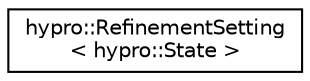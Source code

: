digraph "Graphical Class Hierarchy"
{
  edge [fontname="Helvetica",fontsize="10",labelfontname="Helvetica",labelfontsize="10"];
  node [fontname="Helvetica",fontsize="10",shape=record];
  rankdir="LR";
  Node1 [label="hypro::RefinementSetting\l\< hypro::State \>",height=0.2,width=0.4,color="black", fillcolor="white", style="filled",URL="$structhypro_1_1RefinementSetting.html"];
}
